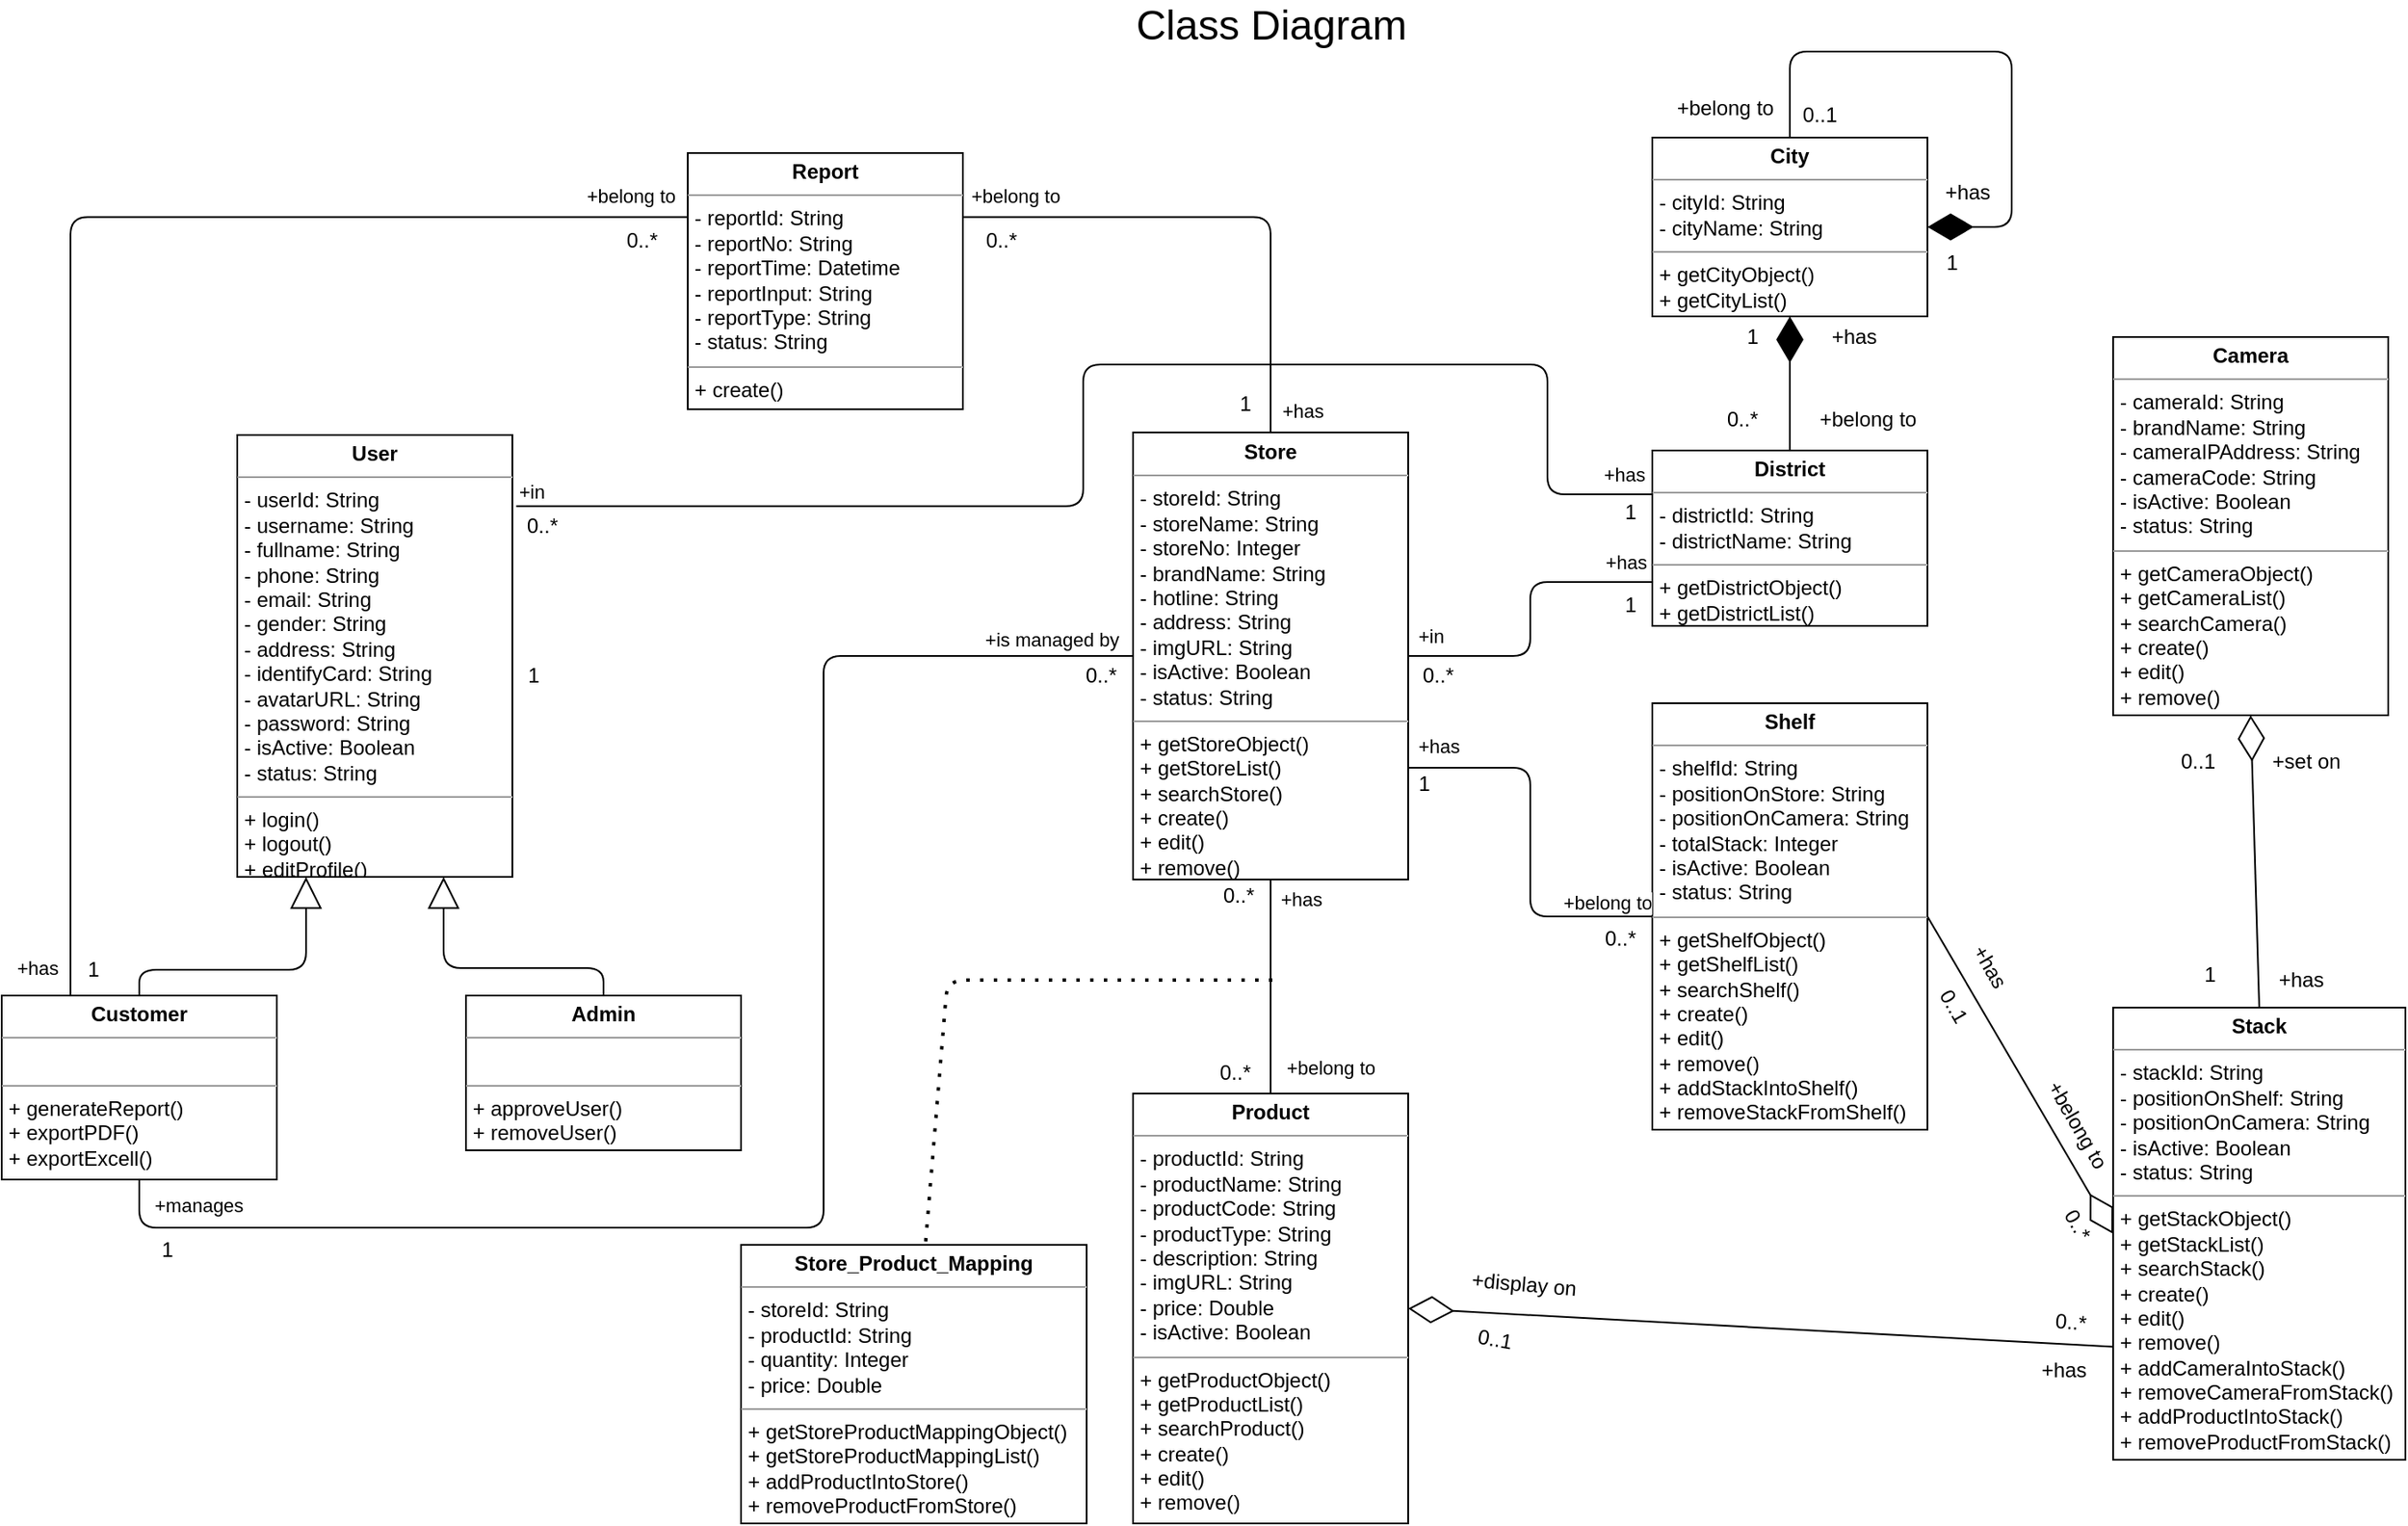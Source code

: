 <mxfile version="14.4.3" type="device"><diagram id="C5RBs43oDa-KdzZeNtuy" name="Page-1"><mxGraphModel dx="1694" dy="1279" grid="0" gridSize="10" guides="1" tooltips="1" connect="1" arrows="1" fold="1" page="0" pageScale="1" pageWidth="827" pageHeight="1169" math="0" shadow="0"><root><mxCell id="WIyWlLk6GJQsqaUBKTNV-0"/><mxCell id="WIyWlLk6GJQsqaUBKTNV-1" parent="WIyWlLk6GJQsqaUBKTNV-0"/><mxCell id="ii7ivrXw_HB8eCQSmdJu-0" value="&lt;p style=&quot;margin: 0px ; margin-top: 4px ; text-align: center&quot;&gt;&lt;b&gt;User&lt;/b&gt;&lt;br&gt;&lt;/p&gt;&lt;hr size=&quot;1&quot;&gt;&lt;p style=&quot;margin: 0px ; margin-left: 4px&quot;&gt;- userId: String&lt;/p&gt;&lt;p style=&quot;margin: 0px ; margin-left: 4px&quot;&gt;- username: String&lt;/p&gt;&lt;p style=&quot;margin: 0px ; margin-left: 4px&quot;&gt;- fullname: String&lt;/p&gt;&lt;p style=&quot;margin: 0px ; margin-left: 4px&quot;&gt;- phone: String&lt;/p&gt;&lt;p style=&quot;margin: 0px ; margin-left: 4px&quot;&gt;- email: String&lt;/p&gt;&lt;p style=&quot;margin: 0px ; margin-left: 4px&quot;&gt;- gender: String&lt;/p&gt;&lt;p style=&quot;margin: 0px ; margin-left: 4px&quot;&gt;- address: String&lt;/p&gt;&lt;p style=&quot;margin: 0px ; margin-left: 4px&quot;&gt;- identifyCard: String&lt;/p&gt;&lt;p style=&quot;margin: 0px ; margin-left: 4px&quot;&gt;- avatarURL: String&lt;/p&gt;&lt;p style=&quot;margin: 0px ; margin-left: 4px&quot;&gt;- password: String&lt;/p&gt;&lt;p style=&quot;margin: 0px ; margin-left: 4px&quot;&gt;- isActive: Boolean&lt;/p&gt;&lt;p style=&quot;margin: 0px ; margin-left: 4px&quot;&gt;- status: String&lt;/p&gt;&lt;hr size=&quot;1&quot;&gt;&lt;p style=&quot;margin: 0px ; margin-left: 4px&quot;&gt;+ login()&lt;/p&gt;&lt;p style=&quot;margin: 0px ; margin-left: 4px&quot;&gt;+ logout()&lt;/p&gt;&lt;p style=&quot;margin: 0px ; margin-left: 4px&quot;&gt;+ editProfile()&lt;/p&gt;" style="verticalAlign=top;align=left;overflow=fill;fontSize=12;fontFamily=Helvetica;html=1;" vertex="1" parent="WIyWlLk6GJQsqaUBKTNV-1"><mxGeometry x="178" y="141" width="160" height="257" as="geometry"/></mxCell><mxCell id="ii7ivrXw_HB8eCQSmdJu-2" value="&lt;p style=&quot;margin: 0px ; margin-top: 4px ; text-align: center&quot;&gt;&lt;b&gt;Customer&lt;/b&gt;&lt;/p&gt;&lt;hr size=&quot;1&quot;&gt;&lt;p style=&quot;margin: 0px ; margin-left: 4px&quot;&gt;&lt;br&gt;&lt;/p&gt;&lt;hr size=&quot;1&quot;&gt;&lt;p style=&quot;margin: 0px ; margin-left: 4px&quot;&gt;+ generateReport()&lt;/p&gt;&lt;p style=&quot;margin: 0px ; margin-left: 4px&quot;&gt;+ exportPDF()&lt;/p&gt;&lt;p style=&quot;margin: 0px ; margin-left: 4px&quot;&gt;+ exportExcell()&lt;/p&gt;" style="verticalAlign=top;align=left;overflow=fill;fontSize=12;fontFamily=Helvetica;html=1;" vertex="1" parent="WIyWlLk6GJQsqaUBKTNV-1"><mxGeometry x="41" y="467" width="160" height="107" as="geometry"/></mxCell><mxCell id="ii7ivrXw_HB8eCQSmdJu-3" value="&lt;p style=&quot;margin: 0px ; margin-top: 4px ; text-align: center&quot;&gt;&lt;b&gt;Admin&lt;/b&gt;&lt;/p&gt;&lt;hr size=&quot;1&quot;&gt;&lt;p style=&quot;margin: 0px ; margin-left: 4px&quot;&gt;&lt;br&gt;&lt;/p&gt;&lt;hr size=&quot;1&quot;&gt;&lt;p style=&quot;margin: 0px ; margin-left: 4px&quot;&gt;+ approveUser()&lt;/p&gt;&lt;p style=&quot;margin: 0px ; margin-left: 4px&quot;&gt;+ removeUser()&lt;/p&gt;" style="verticalAlign=top;align=left;overflow=fill;fontSize=12;fontFamily=Helvetica;html=1;" vertex="1" parent="WIyWlLk6GJQsqaUBKTNV-1"><mxGeometry x="311" y="467" width="160" height="90" as="geometry"/></mxCell><mxCell id="ii7ivrXw_HB8eCQSmdJu-7" value="" style="endArrow=block;endSize=16;endFill=0;html=1;exitX=0.5;exitY=0;exitDx=0;exitDy=0;entryX=0.25;entryY=1;entryDx=0;entryDy=0;" edge="1" parent="WIyWlLk6GJQsqaUBKTNV-1" source="ii7ivrXw_HB8eCQSmdJu-2" target="ii7ivrXw_HB8eCQSmdJu-0"><mxGeometry width="160" relative="1" as="geometry"><mxPoint x="320" y="364" as="sourcePoint"/><mxPoint x="480" y="364" as="targetPoint"/><Array as="points"><mxPoint x="121" y="452"/><mxPoint x="218" y="452"/></Array></mxGeometry></mxCell><mxCell id="ii7ivrXw_HB8eCQSmdJu-8" value="" style="endArrow=block;endSize=16;endFill=0;html=1;exitX=0.5;exitY=0;exitDx=0;exitDy=0;entryX=0.75;entryY=1;entryDx=0;entryDy=0;" edge="1" parent="WIyWlLk6GJQsqaUBKTNV-1" source="ii7ivrXw_HB8eCQSmdJu-3" target="ii7ivrXw_HB8eCQSmdJu-0"><mxGeometry width="160" relative="1" as="geometry"><mxPoint x="320" y="364" as="sourcePoint"/><mxPoint x="480" y="364" as="targetPoint"/><Array as="points"><mxPoint x="391" y="451"/><mxPoint x="298" y="451"/></Array></mxGeometry></mxCell><mxCell id="ii7ivrXw_HB8eCQSmdJu-9" value="&lt;p style=&quot;margin: 0px ; margin-top: 4px ; text-align: center&quot;&gt;&lt;b&gt;Store&lt;/b&gt;&lt;/p&gt;&lt;hr size=&quot;1&quot;&gt;&lt;p style=&quot;margin: 0px ; margin-left: 4px&quot;&gt;- storeId: String&lt;/p&gt;&lt;p style=&quot;margin: 0px ; margin-left: 4px&quot;&gt;- storeName: String&lt;/p&gt;&lt;p style=&quot;margin: 0px ; margin-left: 4px&quot;&gt;- storeNo: Integer&lt;/p&gt;&lt;p style=&quot;margin: 0px ; margin-left: 4px&quot;&gt;- brandName: String&lt;/p&gt;&lt;p style=&quot;margin: 0px ; margin-left: 4px&quot;&gt;- hotline: String&lt;/p&gt;&lt;p style=&quot;margin: 0px ; margin-left: 4px&quot;&gt;- address: String&lt;/p&gt;&lt;p style=&quot;margin: 0px ; margin-left: 4px&quot;&gt;- imgURL: String&lt;/p&gt;&lt;p style=&quot;margin: 0px ; margin-left: 4px&quot;&gt;- isActive: Boolean&lt;/p&gt;&lt;p style=&quot;margin: 0px ; margin-left: 4px&quot;&gt;- status: String&lt;/p&gt;&lt;hr size=&quot;1&quot;&gt;&lt;p style=&quot;margin: 0px ; margin-left: 4px&quot;&gt;+ getStoreObject()&lt;/p&gt;&lt;p style=&quot;margin: 0px ; margin-left: 4px&quot;&gt;+ getStoreList()&lt;/p&gt;&lt;p style=&quot;margin: 0px ; margin-left: 4px&quot;&gt;+ searchStore()&lt;/p&gt;&lt;p style=&quot;margin: 0px ; margin-left: 4px&quot;&gt;+ create()&lt;/p&gt;&lt;p style=&quot;margin: 0px ; margin-left: 4px&quot;&gt;+ edit()&lt;/p&gt;&lt;p style=&quot;margin: 0px ; margin-left: 4px&quot;&gt;+ remove()&lt;/p&gt;" style="verticalAlign=top;align=left;overflow=fill;fontSize=12;fontFamily=Helvetica;html=1;" vertex="1" parent="WIyWlLk6GJQsqaUBKTNV-1"><mxGeometry x="699" y="139.5" width="160" height="260" as="geometry"/></mxCell><mxCell id="ii7ivrXw_HB8eCQSmdJu-10" value="&lt;p style=&quot;margin: 0px ; margin-top: 4px ; text-align: center&quot;&gt;&lt;b&gt;District&lt;/b&gt;&lt;/p&gt;&lt;hr size=&quot;1&quot;&gt;&lt;p style=&quot;margin: 0px ; margin-left: 4px&quot;&gt;- districtId: String&lt;/p&gt;&lt;p style=&quot;margin: 0px ; margin-left: 4px&quot;&gt;- districtName: String&lt;/p&gt;&lt;hr size=&quot;1&quot;&gt;&lt;p style=&quot;margin: 0px ; margin-left: 4px&quot;&gt;+ getDistrictObject()&lt;/p&gt;&lt;p style=&quot;margin: 0px ; margin-left: 4px&quot;&gt;+ getDistrictList()&lt;/p&gt;" style="verticalAlign=top;align=left;overflow=fill;fontSize=12;fontFamily=Helvetica;html=1;" vertex="1" parent="WIyWlLk6GJQsqaUBKTNV-1"><mxGeometry x="1001" y="150" width="160" height="102" as="geometry"/></mxCell><mxCell id="ii7ivrXw_HB8eCQSmdJu-11" value="&lt;p style=&quot;margin: 0px ; margin-top: 4px ; text-align: center&quot;&gt;&lt;b&gt;City&lt;/b&gt;&lt;/p&gt;&lt;hr size=&quot;1&quot;&gt;&lt;p style=&quot;margin: 0px ; margin-left: 4px&quot;&gt;- cityId: String&lt;/p&gt;&lt;p style=&quot;margin: 0px ; margin-left: 4px&quot;&gt;- cityName: String&lt;/p&gt;&lt;hr size=&quot;1&quot;&gt;&lt;p style=&quot;margin: 0px ; margin-left: 4px&quot;&gt;+ getCityObject()&lt;/p&gt;&lt;p style=&quot;margin: 0px ; margin-left: 4px&quot;&gt;+ getCityList()&lt;/p&gt;" style="verticalAlign=top;align=left;overflow=fill;fontSize=12;fontFamily=Helvetica;html=1;" vertex="1" parent="WIyWlLk6GJQsqaUBKTNV-1"><mxGeometry x="1001" y="-32" width="160" height="104" as="geometry"/></mxCell><mxCell id="ii7ivrXw_HB8eCQSmdJu-12" value="&lt;p style=&quot;margin: 0px ; margin-top: 4px ; text-align: center&quot;&gt;&lt;b&gt;Shelf&lt;/b&gt;&lt;/p&gt;&lt;hr size=&quot;1&quot;&gt;&lt;p style=&quot;margin: 0px ; margin-left: 4px&quot;&gt;- shelfId: String&lt;/p&gt;&lt;p style=&quot;margin: 0px ; margin-left: 4px&quot;&gt;- positionOnStore: String&lt;/p&gt;&lt;p style=&quot;margin: 0px ; margin-left: 4px&quot;&gt;- positionOnCamera: String&lt;/p&gt;&lt;p style=&quot;margin: 0px ; margin-left: 4px&quot;&gt;- totalStack: Integer&lt;/p&gt;&lt;p style=&quot;margin: 0px ; margin-left: 4px&quot;&gt;- isActive: Boolean&lt;/p&gt;&lt;p style=&quot;margin: 0px ; margin-left: 4px&quot;&gt;- status: String&lt;/p&gt;&lt;hr size=&quot;1&quot;&gt;&lt;p style=&quot;margin: 0px ; margin-left: 4px&quot;&gt;+ getShelfObject()&lt;/p&gt;&lt;p style=&quot;margin: 0px ; margin-left: 4px&quot;&gt;+ getShelfList()&lt;/p&gt;&lt;p style=&quot;margin: 0px ; margin-left: 4px&quot;&gt;+ searchShelf()&lt;/p&gt;&lt;p style=&quot;margin: 0px ; margin-left: 4px&quot;&gt;+ create()&lt;/p&gt;&lt;p style=&quot;margin: 0px ; margin-left: 4px&quot;&gt;+ edit()&lt;/p&gt;&lt;p style=&quot;margin: 0px ; margin-left: 4px&quot;&gt;+ remove()&lt;/p&gt;&lt;p style=&quot;margin: 0px ; margin-left: 4px&quot;&gt;+ addStackIntoShelf()&lt;/p&gt;&lt;p style=&quot;margin: 0px ; margin-left: 4px&quot;&gt;+ removeStackFromShelf()&lt;/p&gt;" style="verticalAlign=top;align=left;overflow=fill;fontSize=12;fontFamily=Helvetica;html=1;" vertex="1" parent="WIyWlLk6GJQsqaUBKTNV-1"><mxGeometry x="1001" y="297" width="160" height="248" as="geometry"/></mxCell><mxCell id="ii7ivrXw_HB8eCQSmdJu-13" value="&lt;p style=&quot;margin: 0px ; margin-top: 4px ; text-align: center&quot;&gt;&lt;b&gt;Stack&lt;/b&gt;&lt;/p&gt;&lt;hr size=&quot;1&quot;&gt;&lt;p style=&quot;margin: 0px ; margin-left: 4px&quot;&gt;- stackId: String&lt;/p&gt;&lt;p style=&quot;margin: 0px ; margin-left: 4px&quot;&gt;- positionOnShelf: String&lt;/p&gt;&lt;p style=&quot;margin: 0px ; margin-left: 4px&quot;&gt;- positionOnCamera: String&lt;/p&gt;&lt;p style=&quot;margin: 0px ; margin-left: 4px&quot;&gt;- isActive: Boolean&lt;/p&gt;&lt;p style=&quot;margin: 0px ; margin-left: 4px&quot;&gt;- status: String&lt;/p&gt;&lt;hr size=&quot;1&quot;&gt;&lt;p style=&quot;margin: 0px ; margin-left: 4px&quot;&gt;+ getStackObject()&lt;/p&gt;&lt;p style=&quot;margin: 0px ; margin-left: 4px&quot;&gt;+ getStackList()&lt;/p&gt;&lt;p style=&quot;margin: 0px ; margin-left: 4px&quot;&gt;+ searchStack()&lt;/p&gt;&lt;p style=&quot;margin: 0px ; margin-left: 4px&quot;&gt;+ create()&lt;/p&gt;&lt;p style=&quot;margin: 0px ; margin-left: 4px&quot;&gt;+ edit()&lt;/p&gt;&lt;p style=&quot;margin: 0px ; margin-left: 4px&quot;&gt;+ remove()&lt;/p&gt;&lt;p style=&quot;margin: 0px ; margin-left: 4px&quot;&gt;+ addCameraIntoStack()&lt;/p&gt;&lt;p style=&quot;margin: 0px ; margin-left: 4px&quot;&gt;+ removeCameraFromStack()&lt;/p&gt;&lt;p style=&quot;margin: 0px ; margin-left: 4px&quot;&gt;+ addProductIntoStack()&lt;/p&gt;&lt;p style=&quot;margin: 0px ; margin-left: 4px&quot;&gt;+ removeProductFromStack()&lt;/p&gt;" style="verticalAlign=top;align=left;overflow=fill;fontSize=12;fontFamily=Helvetica;html=1;" vertex="1" parent="WIyWlLk6GJQsqaUBKTNV-1"><mxGeometry x="1269" y="474" width="170" height="263" as="geometry"/></mxCell><mxCell id="ii7ivrXw_HB8eCQSmdJu-14" value="&lt;p style=&quot;margin: 0px ; margin-top: 4px ; text-align: center&quot;&gt;&lt;b&gt;Camera&lt;/b&gt;&lt;/p&gt;&lt;hr size=&quot;1&quot;&gt;&lt;p style=&quot;margin: 0px ; margin-left: 4px&quot;&gt;- cameraId: String&lt;/p&gt;&lt;p style=&quot;margin: 0px ; margin-left: 4px&quot;&gt;- brandName: String&lt;/p&gt;&lt;p style=&quot;margin: 0px ; margin-left: 4px&quot;&gt;- cameraIPAddress: String&lt;/p&gt;&lt;p style=&quot;margin: 0px ; margin-left: 4px&quot;&gt;- cameraCode: String&lt;/p&gt;&lt;p style=&quot;margin: 0px ; margin-left: 4px&quot;&gt;- isActive: Boolean&lt;/p&gt;&lt;p style=&quot;margin: 0px ; margin-left: 4px&quot;&gt;- status: String&lt;/p&gt;&lt;hr size=&quot;1&quot;&gt;&lt;p style=&quot;margin: 0px ; margin-left: 4px&quot;&gt;+ getCameraObject()&lt;/p&gt;&lt;p style=&quot;margin: 0px ; margin-left: 4px&quot;&gt;+ getCameraList()&lt;/p&gt;&lt;p style=&quot;margin: 0px ; margin-left: 4px&quot;&gt;+ searchCamera()&lt;/p&gt;&lt;p style=&quot;margin: 0px ; margin-left: 4px&quot;&gt;+ create()&lt;/p&gt;&lt;p style=&quot;margin: 0px ; margin-left: 4px&quot;&gt;+ edit()&lt;/p&gt;&lt;p style=&quot;margin: 0px ; margin-left: 4px&quot;&gt;+ remove()&lt;/p&gt;" style="verticalAlign=top;align=left;overflow=fill;fontSize=12;fontFamily=Helvetica;html=1;" vertex="1" parent="WIyWlLk6GJQsqaUBKTNV-1"><mxGeometry x="1269" y="84" width="160" height="220" as="geometry"/></mxCell><mxCell id="ii7ivrXw_HB8eCQSmdJu-15" value="&lt;p style=&quot;margin: 0px ; margin-top: 4px ; text-align: center&quot;&gt;&lt;b&gt;Product&lt;/b&gt;&lt;/p&gt;&lt;hr size=&quot;1&quot;&gt;&lt;p style=&quot;margin: 0px ; margin-left: 4px&quot;&gt;- productId: String&lt;/p&gt;&lt;p style=&quot;margin: 0px ; margin-left: 4px&quot;&gt;- productName: String&lt;/p&gt;&lt;p style=&quot;margin: 0px ; margin-left: 4px&quot;&gt;- productCode: String&lt;/p&gt;&lt;p style=&quot;margin: 0px ; margin-left: 4px&quot;&gt;- productType: String&lt;/p&gt;&lt;p style=&quot;margin: 0px ; margin-left: 4px&quot;&gt;- description: String&lt;/p&gt;&lt;p style=&quot;margin: 0px ; margin-left: 4px&quot;&gt;- imgURL: String&lt;/p&gt;&lt;p style=&quot;margin: 0px ; margin-left: 4px&quot;&gt;- price: Double&lt;/p&gt;&lt;p style=&quot;margin: 0px ; margin-left: 4px&quot;&gt;- isActive: Boolean&lt;/p&gt;&lt;hr size=&quot;1&quot;&gt;&lt;p style=&quot;margin: 0px ; margin-left: 4px&quot;&gt;+ getProductObject()&lt;/p&gt;&lt;p style=&quot;margin: 0px ; margin-left: 4px&quot;&gt;+ getProductList()&lt;/p&gt;&lt;p style=&quot;margin: 0px ; margin-left: 4px&quot;&gt;+ searchProduct()&lt;/p&gt;&lt;p style=&quot;margin: 0px ; margin-left: 4px&quot;&gt;+ create()&lt;/p&gt;&lt;p style=&quot;margin: 0px ; margin-left: 4px&quot;&gt;+ edit()&lt;/p&gt;&lt;p style=&quot;margin: 0px ; margin-left: 4px&quot;&gt;+ remove()&lt;/p&gt;" style="verticalAlign=top;align=left;overflow=fill;fontSize=12;fontFamily=Helvetica;html=1;" vertex="1" parent="WIyWlLk6GJQsqaUBKTNV-1"><mxGeometry x="699" y="524" width="160" height="250" as="geometry"/></mxCell><mxCell id="ii7ivrXw_HB8eCQSmdJu-16" value="&lt;p style=&quot;margin: 0px ; margin-top: 4px ; text-align: center&quot;&gt;&lt;b&gt;Report&lt;/b&gt;&lt;/p&gt;&lt;hr size=&quot;1&quot;&gt;&lt;p style=&quot;margin: 0px ; margin-left: 4px&quot;&gt;- reportId: String&lt;/p&gt;&lt;p style=&quot;margin: 0px ; margin-left: 4px&quot;&gt;- reportNo: String&lt;/p&gt;&lt;p style=&quot;margin: 0px ; margin-left: 4px&quot;&gt;- reportTime: Datetime&lt;/p&gt;&lt;p style=&quot;margin: 0px ; margin-left: 4px&quot;&gt;- reportInput: String&lt;/p&gt;&lt;p style=&quot;margin: 0px ; margin-left: 4px&quot;&gt;- reportType: String&lt;/p&gt;&lt;p style=&quot;margin: 0px ; margin-left: 4px&quot;&gt;- status: String&lt;/p&gt;&lt;hr size=&quot;1&quot;&gt;&lt;p style=&quot;margin: 0px ; margin-left: 4px&quot;&gt;+ create()&lt;/p&gt;" style="verticalAlign=top;align=left;overflow=fill;fontSize=12;fontFamily=Helvetica;html=1;" vertex="1" parent="WIyWlLk6GJQsqaUBKTNV-1"><mxGeometry x="440" y="-23" width="160" height="149" as="geometry"/></mxCell><mxCell id="ii7ivrXw_HB8eCQSmdJu-17" value="" style="endArrow=none;html=1;edgeStyle=orthogonalEdgeStyle;entryX=0;entryY=0.5;entryDx=0;entryDy=0;" edge="1" parent="WIyWlLk6GJQsqaUBKTNV-1" target="ii7ivrXw_HB8eCQSmdJu-9"><mxGeometry relative="1" as="geometry"><mxPoint x="121" y="574" as="sourcePoint"/><mxPoint x="867" y="350" as="targetPoint"/><Array as="points"><mxPoint x="121" y="602"/><mxPoint x="519" y="602"/><mxPoint x="519" y="269"/></Array></mxGeometry></mxCell><mxCell id="ii7ivrXw_HB8eCQSmdJu-18" value="+manages" style="edgeLabel;resizable=0;html=1;align=left;verticalAlign=bottom;" connectable="0" vertex="1" parent="ii7ivrXw_HB8eCQSmdJu-17"><mxGeometry x="-1" relative="1" as="geometry"><mxPoint x="7" y="23" as="offset"/></mxGeometry></mxCell><mxCell id="ii7ivrXw_HB8eCQSmdJu-19" value="+is managed by" style="edgeLabel;resizable=0;html=1;align=right;verticalAlign=bottom;" connectable="0" vertex="1" parent="ii7ivrXw_HB8eCQSmdJu-17"><mxGeometry x="1" relative="1" as="geometry"><mxPoint x="-7.43" y="-1.5" as="offset"/></mxGeometry></mxCell><mxCell id="ii7ivrXw_HB8eCQSmdJu-22" value="1" style="text;html=1;align=center;verticalAlign=middle;resizable=0;points=[];autosize=1;" vertex="1" parent="WIyWlLk6GJQsqaUBKTNV-1"><mxGeometry x="341" y="272" width="17" height="18" as="geometry"/></mxCell><mxCell id="ii7ivrXw_HB8eCQSmdJu-23" value="0..*" style="text;html=1;align=center;verticalAlign=middle;resizable=0;points=[];autosize=1;" vertex="1" parent="WIyWlLk6GJQsqaUBKTNV-1"><mxGeometry x="666" y="272" width="28" height="18" as="geometry"/></mxCell><mxCell id="ii7ivrXw_HB8eCQSmdJu-27" value="" style="endArrow=diamondThin;endFill=1;endSize=24;html=1;entryX=0.5;entryY=1;entryDx=0;entryDy=0;exitX=0.5;exitY=0;exitDx=0;exitDy=0;" edge="1" parent="WIyWlLk6GJQsqaUBKTNV-1" source="ii7ivrXw_HB8eCQSmdJu-10" target="ii7ivrXw_HB8eCQSmdJu-11"><mxGeometry width="160" relative="1" as="geometry"><mxPoint x="707" y="162" as="sourcePoint"/><mxPoint x="867" y="162" as="targetPoint"/></mxGeometry></mxCell><mxCell id="ii7ivrXw_HB8eCQSmdJu-28" value="1" style="text;html=1;align=center;verticalAlign=middle;resizable=0;points=[];autosize=1;" vertex="1" parent="WIyWlLk6GJQsqaUBKTNV-1"><mxGeometry x="1050" y="75" width="17" height="18" as="geometry"/></mxCell><mxCell id="ii7ivrXw_HB8eCQSmdJu-29" value="+has" style="text;html=1;align=center;verticalAlign=middle;resizable=0;points=[];autosize=1;" vertex="1" parent="WIyWlLk6GJQsqaUBKTNV-1"><mxGeometry x="1100" y="75" width="36" height="18" as="geometry"/></mxCell><mxCell id="ii7ivrXw_HB8eCQSmdJu-30" value="+belong to" style="text;html=1;align=center;verticalAlign=middle;resizable=0;points=[];autosize=1;" vertex="1" parent="WIyWlLk6GJQsqaUBKTNV-1"><mxGeometry x="1093" y="123" width="66" height="18" as="geometry"/></mxCell><mxCell id="ii7ivrXw_HB8eCQSmdJu-31" value="0..*" style="text;html=1;align=center;verticalAlign=middle;resizable=0;points=[];autosize=1;" vertex="1" parent="WIyWlLk6GJQsqaUBKTNV-1"><mxGeometry x="1039" y="123" width="28" height="18" as="geometry"/></mxCell><mxCell id="ii7ivrXw_HB8eCQSmdJu-33" value="" style="endArrow=diamondThin;endFill=1;endSize=24;html=1;entryX=1;entryY=0.5;entryDx=0;entryDy=0;exitX=0.5;exitY=0;exitDx=0;exitDy=0;" edge="1" parent="WIyWlLk6GJQsqaUBKTNV-1" source="ii7ivrXw_HB8eCQSmdJu-11" target="ii7ivrXw_HB8eCQSmdJu-11"><mxGeometry width="160" relative="1" as="geometry"><mxPoint x="707" y="162" as="sourcePoint"/><mxPoint x="867" y="162" as="targetPoint"/><Array as="points"><mxPoint x="1081" y="-82"/><mxPoint x="1210" y="-82"/><mxPoint x="1210" y="20"/></Array></mxGeometry></mxCell><mxCell id="ii7ivrXw_HB8eCQSmdJu-35" value="1" style="text;html=1;align=center;verticalAlign=middle;resizable=0;points=[];autosize=1;" vertex="1" parent="WIyWlLk6GJQsqaUBKTNV-1"><mxGeometry x="1166" y="32" width="17" height="18" as="geometry"/></mxCell><mxCell id="ii7ivrXw_HB8eCQSmdJu-36" value="0..1" style="text;html=1;align=center;verticalAlign=middle;resizable=0;points=[];autosize=1;" vertex="1" parent="WIyWlLk6GJQsqaUBKTNV-1"><mxGeometry x="1083" y="-54" width="30" height="18" as="geometry"/></mxCell><mxCell id="ii7ivrXw_HB8eCQSmdJu-37" value="+has" style="text;html=1;align=center;verticalAlign=middle;resizable=0;points=[];autosize=1;" vertex="1" parent="WIyWlLk6GJQsqaUBKTNV-1"><mxGeometry x="1166" y="-9" width="36" height="18" as="geometry"/></mxCell><mxCell id="ii7ivrXw_HB8eCQSmdJu-38" value="+belong to" style="text;html=1;align=center;verticalAlign=middle;resizable=0;points=[];autosize=1;" vertex="1" parent="WIyWlLk6GJQsqaUBKTNV-1"><mxGeometry x="1010" y="-58" width="66" height="18" as="geometry"/></mxCell><mxCell id="ii7ivrXw_HB8eCQSmdJu-39" value="" style="endArrow=none;html=1;edgeStyle=orthogonalEdgeStyle;exitX=1;exitY=0.5;exitDx=0;exitDy=0;entryX=0;entryY=0.75;entryDx=0;entryDy=0;" edge="1" parent="WIyWlLk6GJQsqaUBKTNV-1" source="ii7ivrXw_HB8eCQSmdJu-9" target="ii7ivrXw_HB8eCQSmdJu-10"><mxGeometry relative="1" as="geometry"><mxPoint x="940" y="366" as="sourcePoint"/><mxPoint x="1100" y="366" as="targetPoint"/></mxGeometry></mxCell><mxCell id="ii7ivrXw_HB8eCQSmdJu-40" value="+in" style="edgeLabel;resizable=0;html=1;align=left;verticalAlign=bottom;" connectable="0" vertex="1" parent="ii7ivrXw_HB8eCQSmdJu-39"><mxGeometry x="-1" relative="1" as="geometry"><mxPoint x="4" y="-3.5" as="offset"/></mxGeometry></mxCell><mxCell id="ii7ivrXw_HB8eCQSmdJu-41" value="+has" style="edgeLabel;resizable=0;html=1;align=right;verticalAlign=bottom;" connectable="0" vertex="1" parent="ii7ivrXw_HB8eCQSmdJu-39"><mxGeometry x="1" relative="1" as="geometry"><mxPoint x="-2.57" y="-3" as="offset"/></mxGeometry></mxCell><mxCell id="ii7ivrXw_HB8eCQSmdJu-44" value="1" style="text;html=1;align=center;verticalAlign=middle;resizable=0;points=[];autosize=1;" vertex="1" parent="WIyWlLk6GJQsqaUBKTNV-1"><mxGeometry x="979" y="231" width="17" height="18" as="geometry"/></mxCell><mxCell id="ii7ivrXw_HB8eCQSmdJu-45" value="0..*" style="text;html=1;align=center;verticalAlign=middle;resizable=0;points=[];autosize=1;" vertex="1" parent="WIyWlLk6GJQsqaUBKTNV-1"><mxGeometry x="862" y="272" width="28" height="18" as="geometry"/></mxCell><mxCell id="ii7ivrXw_HB8eCQSmdJu-46" value="" style="endArrow=none;html=1;edgeStyle=orthogonalEdgeStyle;exitX=1;exitY=0.75;exitDx=0;exitDy=0;entryX=0;entryY=0.5;entryDx=0;entryDy=0;" edge="1" parent="WIyWlLk6GJQsqaUBKTNV-1" source="ii7ivrXw_HB8eCQSmdJu-9" target="ii7ivrXw_HB8eCQSmdJu-12"><mxGeometry relative="1" as="geometry"><mxPoint x="787" y="347" as="sourcePoint"/><mxPoint x="947" y="347" as="targetPoint"/></mxGeometry></mxCell><mxCell id="ii7ivrXw_HB8eCQSmdJu-47" value="+has" style="edgeLabel;resizable=0;html=1;align=left;verticalAlign=bottom;" connectable="0" vertex="1" parent="ii7ivrXw_HB8eCQSmdJu-46"><mxGeometry x="-1" relative="1" as="geometry"><mxPoint x="4" y="-4.5" as="offset"/></mxGeometry></mxCell><mxCell id="ii7ivrXw_HB8eCQSmdJu-48" value="+belong to" style="edgeLabel;resizable=0;html=1;align=right;verticalAlign=bottom;" connectable="0" vertex="1" parent="ii7ivrXw_HB8eCQSmdJu-46"><mxGeometry x="1" relative="1" as="geometry"/></mxCell><mxCell id="ii7ivrXw_HB8eCQSmdJu-51" value="1" style="text;html=1;align=center;verticalAlign=middle;resizable=0;points=[];autosize=1;" vertex="1" parent="WIyWlLk6GJQsqaUBKTNV-1"><mxGeometry x="859" y="335" width="17" height="18" as="geometry"/></mxCell><mxCell id="ii7ivrXw_HB8eCQSmdJu-52" value="0..*" style="text;html=1;align=center;verticalAlign=middle;resizable=0;points=[];autosize=1;" vertex="1" parent="WIyWlLk6GJQsqaUBKTNV-1"><mxGeometry x="968" y="425" width="28" height="18" as="geometry"/></mxCell><mxCell id="ii7ivrXw_HB8eCQSmdJu-53" value="" style="endArrow=diamondThin;endFill=0;endSize=24;html=1;exitX=1;exitY=0.5;exitDx=0;exitDy=0;entryX=0;entryY=0.5;entryDx=0;entryDy=0;" edge="1" parent="WIyWlLk6GJQsqaUBKTNV-1" source="ii7ivrXw_HB8eCQSmdJu-12" target="ii7ivrXw_HB8eCQSmdJu-13"><mxGeometry width="160" relative="1" as="geometry"><mxPoint x="787" y="347" as="sourcePoint"/><mxPoint x="1570" y="521" as="targetPoint"/></mxGeometry></mxCell><mxCell id="ii7ivrXw_HB8eCQSmdJu-54" value="+has" style="text;html=1;align=center;verticalAlign=middle;resizable=0;points=[];autosize=1;rotation=60;" vertex="1" parent="WIyWlLk6GJQsqaUBKTNV-1"><mxGeometry x="1179" y="441" width="36" height="18" as="geometry"/></mxCell><mxCell id="ii7ivrXw_HB8eCQSmdJu-55" value="+belong to" style="text;html=1;align=center;verticalAlign=middle;resizable=0;points=[];autosize=1;rotation=60;" vertex="1" parent="WIyWlLk6GJQsqaUBKTNV-1"><mxGeometry x="1215" y="533" width="66" height="18" as="geometry"/></mxCell><mxCell id="ii7ivrXw_HB8eCQSmdJu-56" value="0..1" style="text;html=1;align=center;verticalAlign=middle;resizable=0;points=[];autosize=1;rotation=60;" vertex="1" parent="WIyWlLk6GJQsqaUBKTNV-1"><mxGeometry x="1161" y="464" width="30" height="18" as="geometry"/></mxCell><mxCell id="ii7ivrXw_HB8eCQSmdJu-57" value="0..*" style="text;html=1;align=center;verticalAlign=middle;resizable=0;points=[];autosize=1;rotation=60;" vertex="1" parent="WIyWlLk6GJQsqaUBKTNV-1"><mxGeometry x="1234" y="591" width="28" height="18" as="geometry"/></mxCell><mxCell id="ii7ivrXw_HB8eCQSmdJu-59" value="" style="endArrow=diamondThin;endFill=0;endSize=24;html=1;entryX=1;entryY=0.5;entryDx=0;entryDy=0;exitX=0;exitY=0.75;exitDx=0;exitDy=0;" edge="1" parent="WIyWlLk6GJQsqaUBKTNV-1" source="ii7ivrXw_HB8eCQSmdJu-13" target="ii7ivrXw_HB8eCQSmdJu-15"><mxGeometry width="160" relative="1" as="geometry"><mxPoint x="787" y="347" as="sourcePoint"/><mxPoint x="947" y="347" as="targetPoint"/></mxGeometry></mxCell><mxCell id="ii7ivrXw_HB8eCQSmdJu-60" value="0..1" style="text;html=1;align=center;verticalAlign=middle;resizable=0;points=[];autosize=1;rotation=10;" vertex="1" parent="WIyWlLk6GJQsqaUBKTNV-1"><mxGeometry x="894" y="658" width="30" height="18" as="geometry"/></mxCell><mxCell id="ii7ivrXw_HB8eCQSmdJu-61" value="+display on" style="text;html=1;align=center;verticalAlign=middle;resizable=0;points=[];autosize=1;rotation=5;" vertex="1" parent="WIyWlLk6GJQsqaUBKTNV-1"><mxGeometry x="890" y="626" width="71" height="18" as="geometry"/></mxCell><mxCell id="ii7ivrXw_HB8eCQSmdJu-62" value="0..*" style="text;html=1;align=center;verticalAlign=middle;resizable=0;points=[];autosize=1;rotation=5;" vertex="1" parent="WIyWlLk6GJQsqaUBKTNV-1"><mxGeometry x="1230" y="648" width="28" height="18" as="geometry"/></mxCell><mxCell id="ii7ivrXw_HB8eCQSmdJu-64" value="+has" style="text;html=1;align=center;verticalAlign=middle;resizable=0;points=[];autosize=1;rotation=0;" vertex="1" parent="WIyWlLk6GJQsqaUBKTNV-1"><mxGeometry x="1222" y="676" width="36" height="18" as="geometry"/></mxCell><mxCell id="ii7ivrXw_HB8eCQSmdJu-66" value="" style="endArrow=diamondThin;endFill=0;endSize=24;html=1;entryX=0.5;entryY=1;entryDx=0;entryDy=0;exitX=0.5;exitY=0;exitDx=0;exitDy=0;" edge="1" parent="WIyWlLk6GJQsqaUBKTNV-1" source="ii7ivrXw_HB8eCQSmdJu-13" target="ii7ivrXw_HB8eCQSmdJu-14"><mxGeometry width="160" relative="1" as="geometry"><mxPoint x="843" y="446" as="sourcePoint"/><mxPoint x="1003" y="446" as="targetPoint"/></mxGeometry></mxCell><mxCell id="ii7ivrXw_HB8eCQSmdJu-68" value="+set on" style="text;html=1;align=center;verticalAlign=middle;resizable=0;points=[];autosize=1;" vertex="1" parent="WIyWlLk6GJQsqaUBKTNV-1"><mxGeometry x="1356" y="322" width="50" height="18" as="geometry"/></mxCell><mxCell id="ii7ivrXw_HB8eCQSmdJu-69" value="+has" style="text;html=1;align=center;verticalAlign=middle;resizable=0;points=[];autosize=1;" vertex="1" parent="WIyWlLk6GJQsqaUBKTNV-1"><mxGeometry x="1360" y="449" width="36" height="18" as="geometry"/></mxCell><mxCell id="ii7ivrXw_HB8eCQSmdJu-70" value="0..1" style="text;html=1;align=center;verticalAlign=middle;resizable=0;points=[];autosize=1;" vertex="1" parent="WIyWlLk6GJQsqaUBKTNV-1"><mxGeometry x="1303" y="322" width="30" height="18" as="geometry"/></mxCell><mxCell id="ii7ivrXw_HB8eCQSmdJu-71" value="1" style="text;html=1;align=center;verticalAlign=middle;resizable=0;points=[];autosize=1;" vertex="1" parent="WIyWlLk6GJQsqaUBKTNV-1"><mxGeometry x="1316" y="446" width="17" height="18" as="geometry"/></mxCell><mxCell id="ii7ivrXw_HB8eCQSmdJu-72" value="" style="endArrow=none;html=1;edgeStyle=orthogonalEdgeStyle;exitX=0.25;exitY=0;exitDx=0;exitDy=0;entryX=0;entryY=0.25;entryDx=0;entryDy=0;" edge="1" parent="WIyWlLk6GJQsqaUBKTNV-1" source="ii7ivrXw_HB8eCQSmdJu-2" target="ii7ivrXw_HB8eCQSmdJu-16"><mxGeometry relative="1" as="geometry"><mxPoint x="663" y="320" as="sourcePoint"/><mxPoint x="823" y="320" as="targetPoint"/></mxGeometry></mxCell><mxCell id="ii7ivrXw_HB8eCQSmdJu-73" value="+has" style="edgeLabel;resizable=0;html=1;align=left;verticalAlign=bottom;" connectable="0" vertex="1" parent="ii7ivrXw_HB8eCQSmdJu-72"><mxGeometry x="-1" relative="1" as="geometry"><mxPoint x="-33" y="-8" as="offset"/></mxGeometry></mxCell><mxCell id="ii7ivrXw_HB8eCQSmdJu-74" value="+belong to" style="edgeLabel;resizable=0;html=1;align=right;verticalAlign=bottom;" connectable="0" vertex="1" parent="ii7ivrXw_HB8eCQSmdJu-72"><mxGeometry x="1" relative="1" as="geometry"><mxPoint x="-6.71" y="-4.25" as="offset"/></mxGeometry></mxCell><mxCell id="ii7ivrXw_HB8eCQSmdJu-75" value="1" style="text;html=1;align=center;verticalAlign=middle;resizable=0;points=[];autosize=1;" vertex="1" parent="WIyWlLk6GJQsqaUBKTNV-1"><mxGeometry x="85" y="443" width="17" height="18" as="geometry"/></mxCell><mxCell id="ii7ivrXw_HB8eCQSmdJu-76" value="0..*" style="text;html=1;align=center;verticalAlign=middle;resizable=0;points=[];autosize=1;" vertex="1" parent="WIyWlLk6GJQsqaUBKTNV-1"><mxGeometry x="399" y="19" width="28" height="18" as="geometry"/></mxCell><mxCell id="ii7ivrXw_HB8eCQSmdJu-77" value="" style="endArrow=none;html=1;edgeStyle=orthogonalEdgeStyle;exitX=1;exitY=0.25;exitDx=0;exitDy=0;entryX=0.5;entryY=0;entryDx=0;entryDy=0;" edge="1" parent="WIyWlLk6GJQsqaUBKTNV-1" source="ii7ivrXw_HB8eCQSmdJu-16" target="ii7ivrXw_HB8eCQSmdJu-9"><mxGeometry relative="1" as="geometry"><mxPoint x="663" y="320" as="sourcePoint"/><mxPoint x="823" y="320" as="targetPoint"/></mxGeometry></mxCell><mxCell id="ii7ivrXw_HB8eCQSmdJu-78" value="+belong to" style="edgeLabel;resizable=0;html=1;align=left;verticalAlign=bottom;" connectable="0" vertex="1" parent="ii7ivrXw_HB8eCQSmdJu-77"><mxGeometry x="-1" relative="1" as="geometry"><mxPoint x="3" y="-4.25" as="offset"/></mxGeometry></mxCell><mxCell id="ii7ivrXw_HB8eCQSmdJu-79" value="+has" style="edgeLabel;resizable=0;html=1;align=right;verticalAlign=bottom;" connectable="0" vertex="1" parent="ii7ivrXw_HB8eCQSmdJu-77"><mxGeometry x="1" relative="1" as="geometry"><mxPoint x="31" y="-3.57" as="offset"/></mxGeometry></mxCell><mxCell id="ii7ivrXw_HB8eCQSmdJu-80" value="0..*" style="text;html=1;align=center;verticalAlign=middle;resizable=0;points=[];autosize=1;" vertex="1" parent="WIyWlLk6GJQsqaUBKTNV-1"><mxGeometry x="608" y="19" width="28" height="18" as="geometry"/></mxCell><mxCell id="ii7ivrXw_HB8eCQSmdJu-81" value="1" style="text;html=1;align=center;verticalAlign=middle;resizable=0;points=[];autosize=1;" vertex="1" parent="WIyWlLk6GJQsqaUBKTNV-1"><mxGeometry x="755" y="114" width="17" height="18" as="geometry"/></mxCell><mxCell id="ii7ivrXw_HB8eCQSmdJu-91" value="" style="endArrow=none;html=1;edgeStyle=orthogonalEdgeStyle;exitX=1.014;exitY=0.161;exitDx=0;exitDy=0;exitPerimeter=0;entryX=0;entryY=0.25;entryDx=0;entryDy=0;" edge="1" parent="WIyWlLk6GJQsqaUBKTNV-1" source="ii7ivrXw_HB8eCQSmdJu-0" target="ii7ivrXw_HB8eCQSmdJu-10"><mxGeometry relative="1" as="geometry"><mxPoint x="663" y="320" as="sourcePoint"/><mxPoint x="823" y="320" as="targetPoint"/><Array as="points"><mxPoint x="670" y="182"/><mxPoint x="670" y="100"/><mxPoint x="940" y="100"/><mxPoint x="940" y="176"/></Array></mxGeometry></mxCell><mxCell id="ii7ivrXw_HB8eCQSmdJu-92" value="+in" style="edgeLabel;resizable=0;html=1;align=left;verticalAlign=bottom;" connectable="0" vertex="1" parent="ii7ivrXw_HB8eCQSmdJu-91"><mxGeometry x="-1" relative="1" as="geometry"/></mxCell><mxCell id="ii7ivrXw_HB8eCQSmdJu-93" value="+has" style="edgeLabel;resizable=0;html=1;align=right;verticalAlign=bottom;" connectable="0" vertex="1" parent="ii7ivrXw_HB8eCQSmdJu-91"><mxGeometry x="1" relative="1" as="geometry"><mxPoint x="-3.81" y="-3.5" as="offset"/></mxGeometry></mxCell><mxCell id="ii7ivrXw_HB8eCQSmdJu-97" value="1" style="text;html=1;align=center;verticalAlign=middle;resizable=0;points=[];autosize=1;" vertex="1" parent="WIyWlLk6GJQsqaUBKTNV-1"><mxGeometry x="979" y="177" width="17" height="18" as="geometry"/></mxCell><mxCell id="ii7ivrXw_HB8eCQSmdJu-98" value="0..*" style="text;html=1;align=center;verticalAlign=middle;resizable=0;points=[];autosize=1;" vertex="1" parent="WIyWlLk6GJQsqaUBKTNV-1"><mxGeometry x="341" y="185" width="28" height="18" as="geometry"/></mxCell><mxCell id="ii7ivrXw_HB8eCQSmdJu-99" value="" style="endArrow=none;html=1;edgeStyle=orthogonalEdgeStyle;entryX=0.5;entryY=0;entryDx=0;entryDy=0;exitX=0.5;exitY=1;exitDx=0;exitDy=0;" edge="1" parent="WIyWlLk6GJQsqaUBKTNV-1" source="ii7ivrXw_HB8eCQSmdJu-9" target="ii7ivrXw_HB8eCQSmdJu-15"><mxGeometry relative="1" as="geometry"><mxPoint x="727" y="410" as="sourcePoint"/><mxPoint x="823" y="322" as="targetPoint"/></mxGeometry></mxCell><mxCell id="ii7ivrXw_HB8eCQSmdJu-100" value="+has" style="edgeLabel;resizable=0;html=1;align=left;verticalAlign=bottom;" connectable="0" vertex="1" parent="ii7ivrXw_HB8eCQSmdJu-99"><mxGeometry x="-1" relative="1" as="geometry"><mxPoint x="4" y="19.5" as="offset"/></mxGeometry></mxCell><mxCell id="ii7ivrXw_HB8eCQSmdJu-101" value="+belong to" style="edgeLabel;resizable=0;html=1;align=right;verticalAlign=bottom;" connectable="0" vertex="1" parent="ii7ivrXw_HB8eCQSmdJu-99"><mxGeometry x="1" relative="1" as="geometry"><mxPoint x="61" y="-6.79" as="offset"/></mxGeometry></mxCell><mxCell id="ii7ivrXw_HB8eCQSmdJu-102" value="0..*" style="text;html=1;align=center;verticalAlign=middle;resizable=0;points=[];autosize=1;" vertex="1" parent="WIyWlLk6GJQsqaUBKTNV-1"><mxGeometry x="744" y="503" width="28" height="18" as="geometry"/></mxCell><mxCell id="ii7ivrXw_HB8eCQSmdJu-103" value="0..*" style="text;html=1;align=center;verticalAlign=middle;resizable=0;points=[];autosize=1;" vertex="1" parent="WIyWlLk6GJQsqaUBKTNV-1"><mxGeometry x="746" y="399.5" width="28" height="18" as="geometry"/></mxCell><mxCell id="ii7ivrXw_HB8eCQSmdJu-104" value="" style="endArrow=none;dashed=1;html=1;dashPattern=1 3;strokeWidth=2;" edge="1" parent="WIyWlLk6GJQsqaUBKTNV-1" target="ii7ivrXw_HB8eCQSmdJu-105"><mxGeometry width="50" height="50" relative="1" as="geometry"><mxPoint x="780" y="458" as="sourcePoint"/><mxPoint x="782" y="468" as="targetPoint"/><Array as="points"><mxPoint x="591" y="458"/></Array></mxGeometry></mxCell><mxCell id="ii7ivrXw_HB8eCQSmdJu-105" value="&lt;p style=&quot;margin: 0px ; margin-top: 4px ; text-align: center&quot;&gt;&lt;b&gt;Store_Product_Mapping&lt;/b&gt;&lt;/p&gt;&lt;hr size=&quot;1&quot;&gt;&lt;p style=&quot;margin: 0px ; margin-left: 4px&quot;&gt;- storeId: String&lt;/p&gt;&lt;p style=&quot;margin: 0px ; margin-left: 4px&quot;&gt;- productId: String&lt;/p&gt;&lt;p style=&quot;margin: 0px ; margin-left: 4px&quot;&gt;- quantity: Integer&lt;/p&gt;&lt;p style=&quot;margin: 0px ; margin-left: 4px&quot;&gt;- price: Double&lt;/p&gt;&lt;hr size=&quot;1&quot;&gt;&lt;p style=&quot;margin: 0px ; margin-left: 4px&quot;&gt;+ getStoreProductMappingObject()&lt;/p&gt;&lt;p style=&quot;margin: 0px ; margin-left: 4px&quot;&gt;+ getStoreProductMappingList()&lt;/p&gt;&lt;p style=&quot;margin: 0px ; margin-left: 4px&quot;&gt;+ addProductIntoStore()&lt;/p&gt;&lt;p style=&quot;margin: 0px ; margin-left: 4px&quot;&gt;+ removeProductFromStore()&lt;/p&gt;&lt;p style=&quot;margin: 0px ; margin-left: 4px&quot;&gt;&lt;br&gt;&lt;/p&gt;" style="verticalAlign=top;align=left;overflow=fill;fontSize=12;fontFamily=Helvetica;html=1;" vertex="1" parent="WIyWlLk6GJQsqaUBKTNV-1"><mxGeometry x="471" y="612" width="201" height="162" as="geometry"/></mxCell><mxCell id="ii7ivrXw_HB8eCQSmdJu-106" value="1" style="text;html=1;align=center;verticalAlign=middle;resizable=0;points=[];autosize=1;" vertex="1" parent="WIyWlLk6GJQsqaUBKTNV-1"><mxGeometry x="128" y="606" width="17" height="18" as="geometry"/></mxCell><mxCell id="ii7ivrXw_HB8eCQSmdJu-107" value="&lt;font style=&quot;font-size: 24px&quot;&gt;Class Diagram&lt;/font&gt;" style="text;html=1;align=center;verticalAlign=middle;resizable=0;points=[];autosize=1;" vertex="1" parent="WIyWlLk6GJQsqaUBKTNV-1"><mxGeometry x="695.5" y="-108" width="167" height="22" as="geometry"/></mxCell></root></mxGraphModel></diagram></mxfile>